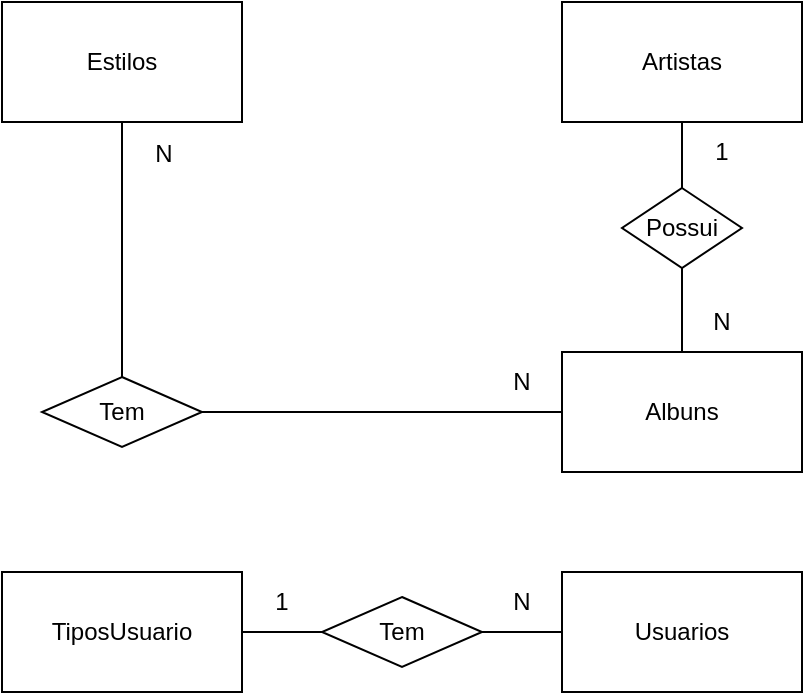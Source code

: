 <mxfile version="12.6.4" type="device" pages="2"><diagram id="7dJOvWdWiYLt6qQMQ8Sx" name="Conceitual"><mxGraphModel dx="1038" dy="553" grid="1" gridSize="10" guides="1" tooltips="1" connect="1" arrows="1" fold="1" page="1" pageScale="1" pageWidth="827" pageHeight="1169" math="0" shadow="0"><root><mxCell id="aX_xl9CeFfCrrGXX4JQm-0"/><mxCell id="aX_xl9CeFfCrrGXX4JQm-1" parent="aX_xl9CeFfCrrGXX4JQm-0"/><mxCell id="zQrqXuWmHcJwyHkUVZj7-1" style="edgeStyle=orthogonalEdgeStyle;rounded=0;orthogonalLoop=1;jettySize=auto;html=1;endArrow=none;endFill=0;" parent="aX_xl9CeFfCrrGXX4JQm-1" source="aX_xl9CeFfCrrGXX4JQm-2" target="Vj80M4_VVTL1nYuP6pt1-3" edge="1"><mxGeometry relative="1" as="geometry"/></mxCell><mxCell id="aX_xl9CeFfCrrGXX4JQm-2" value="Estilos" style="rounded=0;whiteSpace=wrap;html=1;" parent="aX_xl9CeFfCrrGXX4JQm-1" vertex="1"><mxGeometry x="160" y="200" width="120" height="60" as="geometry"/></mxCell><mxCell id="Vj80M4_VVTL1nYuP6pt1-7" style="edgeStyle=orthogonalEdgeStyle;rounded=0;orthogonalLoop=1;jettySize=auto;html=1;entryX=0.5;entryY=0;entryDx=0;entryDy=0;endArrow=none;endFill=0;" parent="aX_xl9CeFfCrrGXX4JQm-1" source="wq2ivGRgqH0PQKj1p3fi-0" target="Vj80M4_VVTL1nYuP6pt1-6" edge="1"><mxGeometry relative="1" as="geometry"/></mxCell><mxCell id="wq2ivGRgqH0PQKj1p3fi-0" value="Artistas" style="rounded=0;whiteSpace=wrap;html=1;" parent="aX_xl9CeFfCrrGXX4JQm-1" vertex="1"><mxGeometry x="440" y="200" width="120" height="60" as="geometry"/></mxCell><mxCell id="Vj80M4_VVTL1nYuP6pt1-0" value="Albuns" style="rounded=0;whiteSpace=wrap;html=1;" parent="aX_xl9CeFfCrrGXX4JQm-1" vertex="1"><mxGeometry x="440" y="375" width="120" height="60" as="geometry"/></mxCell><mxCell id="zQrqXuWmHcJwyHkUVZj7-6" style="edgeStyle=orthogonalEdgeStyle;rounded=0;orthogonalLoop=1;jettySize=auto;html=1;endArrow=none;endFill=0;" parent="aX_xl9CeFfCrrGXX4JQm-1" source="Vj80M4_VVTL1nYuP6pt1-2" target="zQrqXuWmHcJwyHkUVZj7-3" edge="1"><mxGeometry relative="1" as="geometry"/></mxCell><mxCell id="Vj80M4_VVTL1nYuP6pt1-2" value="TiposUsuario" style="rounded=0;whiteSpace=wrap;html=1;" parent="aX_xl9CeFfCrrGXX4JQm-1" vertex="1"><mxGeometry x="160" y="485" width="120" height="60" as="geometry"/></mxCell><mxCell id="zQrqXuWmHcJwyHkUVZj7-0" style="edgeStyle=orthogonalEdgeStyle;rounded=0;orthogonalLoop=1;jettySize=auto;html=1;endArrow=none;endFill=0;" parent="aX_xl9CeFfCrrGXX4JQm-1" source="Vj80M4_VVTL1nYuP6pt1-3" target="Vj80M4_VVTL1nYuP6pt1-0" edge="1"><mxGeometry relative="1" as="geometry"/></mxCell><mxCell id="Vj80M4_VVTL1nYuP6pt1-3" value="Tem" style="rhombus;whiteSpace=wrap;html=1;" parent="aX_xl9CeFfCrrGXX4JQm-1" vertex="1"><mxGeometry x="180" y="387.5" width="80" height="35" as="geometry"/></mxCell><mxCell id="Vj80M4_VVTL1nYuP6pt1-8" style="edgeStyle=orthogonalEdgeStyle;rounded=0;orthogonalLoop=1;jettySize=auto;html=1;endArrow=none;endFill=0;" parent="aX_xl9CeFfCrrGXX4JQm-1" source="Vj80M4_VVTL1nYuP6pt1-6" target="Vj80M4_VVTL1nYuP6pt1-0" edge="1"><mxGeometry relative="1" as="geometry"/></mxCell><mxCell id="Vj80M4_VVTL1nYuP6pt1-6" value="Possui" style="rhombus;whiteSpace=wrap;html=1;" parent="aX_xl9CeFfCrrGXX4JQm-1" vertex="1"><mxGeometry x="470" y="293" width="60" height="40" as="geometry"/></mxCell><mxCell id="Vj80M4_VVTL1nYuP6pt1-9" value="N" style="text;html=1;strokeColor=none;fillColor=none;align=center;verticalAlign=middle;whiteSpace=wrap;rounded=0;" parent="aX_xl9CeFfCrrGXX4JQm-1" vertex="1"><mxGeometry x="221" y="261" width="40" height="30" as="geometry"/></mxCell><mxCell id="Vj80M4_VVTL1nYuP6pt1-10" value="N" style="text;html=1;strokeColor=none;fillColor=none;align=center;verticalAlign=middle;whiteSpace=wrap;rounded=0;" parent="aX_xl9CeFfCrrGXX4JQm-1" vertex="1"><mxGeometry x="400" y="375" width="40" height="30" as="geometry"/></mxCell><mxCell id="Vj80M4_VVTL1nYuP6pt1-11" value="1" style="text;html=1;strokeColor=none;fillColor=none;align=center;verticalAlign=middle;whiteSpace=wrap;rounded=0;" parent="aX_xl9CeFfCrrGXX4JQm-1" vertex="1"><mxGeometry x="500" y="260" width="40" height="30" as="geometry"/></mxCell><mxCell id="Vj80M4_VVTL1nYuP6pt1-12" value="N" style="text;html=1;strokeColor=none;fillColor=none;align=center;verticalAlign=middle;whiteSpace=wrap;rounded=0;" parent="aX_xl9CeFfCrrGXX4JQm-1" vertex="1"><mxGeometry x="500" y="345" width="40" height="30" as="geometry"/></mxCell><mxCell id="zQrqXuWmHcJwyHkUVZj7-2" value="Usuarios" style="rounded=0;whiteSpace=wrap;html=1;" parent="aX_xl9CeFfCrrGXX4JQm-1" vertex="1"><mxGeometry x="440" y="485" width="120" height="60" as="geometry"/></mxCell><mxCell id="zQrqXuWmHcJwyHkUVZj7-7" style="edgeStyle=orthogonalEdgeStyle;rounded=0;orthogonalLoop=1;jettySize=auto;html=1;endArrow=none;endFill=0;" parent="aX_xl9CeFfCrrGXX4JQm-1" source="zQrqXuWmHcJwyHkUVZj7-3" target="zQrqXuWmHcJwyHkUVZj7-2" edge="1"><mxGeometry relative="1" as="geometry"/></mxCell><mxCell id="zQrqXuWmHcJwyHkUVZj7-3" value="Tem" style="rhombus;whiteSpace=wrap;html=1;" parent="aX_xl9CeFfCrrGXX4JQm-1" vertex="1"><mxGeometry x="320" y="497.5" width="80" height="35" as="geometry"/></mxCell><mxCell id="zQrqXuWmHcJwyHkUVZj7-8" value="1" style="text;html=1;strokeColor=none;fillColor=none;align=center;verticalAlign=middle;whiteSpace=wrap;rounded=0;" parent="aX_xl9CeFfCrrGXX4JQm-1" vertex="1"><mxGeometry x="280" y="485" width="40" height="30" as="geometry"/></mxCell><mxCell id="zQrqXuWmHcJwyHkUVZj7-9" value="N" style="text;html=1;strokeColor=none;fillColor=none;align=center;verticalAlign=middle;whiteSpace=wrap;rounded=0;" parent="aX_xl9CeFfCrrGXX4JQm-1" vertex="1"><mxGeometry x="400" y="485" width="40" height="30" as="geometry"/></mxCell></root></mxGraphModel></diagram><diagram id="cmI24PqQUFkgPhJUudbQ" name="Logico"><mxGraphModel dx="1038" dy="553" grid="1" gridSize="10" guides="1" tooltips="1" connect="1" arrows="1" fold="1" page="1" pageScale="1" pageWidth="827" pageHeight="1169" math="0" shadow="0"><root><mxCell id="0"/><mxCell id="1" parent="0"/><mxCell id="61gE2aHGFoS7yVYJqS2j-1" value="TiposUsuario" style="swimlane;fontStyle=0;childLayout=stackLayout;horizontal=1;startSize=26;fillColor=#e0e0e0;horizontalStack=0;resizeParent=1;resizeParentMax=0;resizeLast=0;collapsible=1;marginBottom=0;swimlaneFillColor=#ffffff;align=center;fontSize=14;" parent="1" vertex="1"><mxGeometry x="80" y="80" width="160" height="92" as="geometry"/></mxCell><mxCell id="61gE2aHGFoS7yVYJqS2j-2" value="IdTipoUsuario" style="shape=partialRectangle;top=0;left=0;right=0;bottom=1;align=left;verticalAlign=middle;fillColor=none;spacingLeft=34;spacingRight=4;overflow=hidden;rotatable=0;points=[[0,0.5],[1,0.5]];portConstraint=eastwest;dropTarget=0;fontStyle=5;fontSize=12;" parent="61gE2aHGFoS7yVYJqS2j-1" vertex="1"><mxGeometry y="26" width="160" height="30" as="geometry"/></mxCell><mxCell id="61gE2aHGFoS7yVYJqS2j-3" value="PK" style="shape=partialRectangle;top=0;left=0;bottom=0;fillColor=none;align=left;verticalAlign=middle;spacingLeft=4;spacingRight=4;overflow=hidden;rotatable=0;points=[];portConstraint=eastwest;part=1;fontSize=12;" parent="61gE2aHGFoS7yVYJqS2j-2" vertex="1" connectable="0"><mxGeometry width="30" height="30" as="geometry"/></mxCell><mxCell id="61gE2aHGFoS7yVYJqS2j-4" value="Titulo" style="shape=partialRectangle;top=0;left=0;right=0;bottom=0;align=left;verticalAlign=top;fillColor=none;spacingLeft=34;spacingRight=4;overflow=hidden;rotatable=0;points=[[0,0.5],[1,0.5]];portConstraint=eastwest;dropTarget=0;fontSize=12;" parent="61gE2aHGFoS7yVYJqS2j-1" vertex="1"><mxGeometry y="56" width="160" height="26" as="geometry"/></mxCell><mxCell id="61gE2aHGFoS7yVYJqS2j-5" value="" style="shape=partialRectangle;top=0;left=0;bottom=0;fillColor=none;align=left;verticalAlign=top;spacingLeft=4;spacingRight=4;overflow=hidden;rotatable=0;points=[];portConstraint=eastwest;part=1;fontSize=12;" parent="61gE2aHGFoS7yVYJqS2j-4" vertex="1" connectable="0"><mxGeometry width="30" height="26" as="geometry"/></mxCell><mxCell id="61gE2aHGFoS7yVYJqS2j-10" value="" style="shape=partialRectangle;top=0;left=0;right=0;bottom=0;align=left;verticalAlign=top;fillColor=none;spacingLeft=34;spacingRight=4;overflow=hidden;rotatable=0;points=[[0,0.5],[1,0.5]];portConstraint=eastwest;dropTarget=0;fontSize=12;" parent="61gE2aHGFoS7yVYJqS2j-1" vertex="1"><mxGeometry y="82" width="160" height="10" as="geometry"/></mxCell><mxCell id="61gE2aHGFoS7yVYJqS2j-11" value="" style="shape=partialRectangle;top=0;left=0;bottom=0;fillColor=none;align=left;verticalAlign=top;spacingLeft=4;spacingRight=4;overflow=hidden;rotatable=0;points=[];portConstraint=eastwest;part=1;fontSize=12;" parent="61gE2aHGFoS7yVYJqS2j-10" vertex="1" connectable="0"><mxGeometry width="30" height="10" as="geometry"/></mxCell><mxCell id="dZwyNlCJ51I1myGyPJUu-1" value="Usuarios" style="swimlane;fontStyle=0;childLayout=stackLayout;horizontal=1;startSize=26;fillColor=#e0e0e0;horizontalStack=0;resizeParent=1;resizeParentMax=0;resizeLast=0;collapsible=1;marginBottom=0;swimlaneFillColor=#ffffff;align=center;fontSize=14;" parent="1" vertex="1"><mxGeometry x="320" y="80" width="160" height="112" as="geometry"/></mxCell><mxCell id="dZwyNlCJ51I1myGyPJUu-2" value="IdUsuario" style="shape=partialRectangle;top=0;left=0;right=0;bottom=0;align=left;verticalAlign=middle;fillColor=none;spacingLeft=60;spacingRight=4;overflow=hidden;rotatable=0;points=[[0,0.5],[1,0.5]];portConstraint=eastwest;dropTarget=0;fontStyle=5;fontSize=12;" parent="dZwyNlCJ51I1myGyPJUu-1" vertex="1"><mxGeometry y="26" width="160" height="30" as="geometry"/></mxCell><mxCell id="dZwyNlCJ51I1myGyPJUu-3" value="PK" style="shape=partialRectangle;fontStyle=1;top=0;left=0;bottom=0;fillColor=none;align=left;verticalAlign=middle;spacingLeft=4;spacingRight=4;overflow=hidden;rotatable=0;points=[];portConstraint=eastwest;part=1;fontSize=12;" parent="dZwyNlCJ51I1myGyPJUu-2" vertex="1" connectable="0"><mxGeometry width="56" height="30" as="geometry"/></mxCell><mxCell id="dZwyNlCJ51I1myGyPJUu-4" value="IdTipoUsuario" style="shape=partialRectangle;top=0;left=0;right=0;bottom=1;align=left;verticalAlign=middle;fillColor=none;spacingLeft=60;spacingRight=4;overflow=hidden;rotatable=0;points=[[0,0.5],[1,0.5]];portConstraint=eastwest;dropTarget=0;fontStyle=5;fontSize=12;" parent="dZwyNlCJ51I1myGyPJUu-1" vertex="1"><mxGeometry y="56" width="160" height="30" as="geometry"/></mxCell><mxCell id="dZwyNlCJ51I1myGyPJUu-5" value="FK1" style="shape=partialRectangle;fontStyle=1;top=0;left=0;bottom=0;fillColor=none;align=left;verticalAlign=middle;spacingLeft=4;spacingRight=4;overflow=hidden;rotatable=0;points=[];portConstraint=eastwest;part=1;fontSize=12;" parent="dZwyNlCJ51I1myGyPJUu-4" vertex="1" connectable="0"><mxGeometry width="56" height="30" as="geometry"/></mxCell><mxCell id="dZwyNlCJ51I1myGyPJUu-6" value="Nome" style="shape=partialRectangle;top=0;left=0;right=0;bottom=0;align=left;verticalAlign=top;fillColor=none;spacingLeft=60;spacingRight=4;overflow=hidden;rotatable=0;points=[[0,0.5],[1,0.5]];portConstraint=eastwest;dropTarget=0;fontSize=12;" parent="dZwyNlCJ51I1myGyPJUu-1" vertex="1"><mxGeometry y="86" width="160" height="26" as="geometry"/></mxCell><mxCell id="dZwyNlCJ51I1myGyPJUu-7" value="" style="shape=partialRectangle;top=0;left=0;bottom=0;fillColor=none;align=left;verticalAlign=top;spacingLeft=4;spacingRight=4;overflow=hidden;rotatable=0;points=[];portConstraint=eastwest;part=1;fontSize=12;" parent="dZwyNlCJ51I1myGyPJUu-6" vertex="1" connectable="0"><mxGeometry width="56" height="26" as="geometry"/></mxCell><mxCell id="JC4zdvoPKS1AlvOUPBq8-1" value="" style="edgeStyle=entityRelationEdgeStyle;fontSize=12;html=1;endArrow=ERmany;" parent="1" source="61gE2aHGFoS7yVYJqS2j-2" target="dZwyNlCJ51I1myGyPJUu-4" edge="1"><mxGeometry width="100" height="100" relative="1" as="geometry"><mxPoint x="80" y="320" as="sourcePoint"/><mxPoint x="180" y="220" as="targetPoint"/></mxGeometry></mxCell><mxCell id="IJTnX5XD48vWkhEtAWmk-1" value="Artistas" style="swimlane;fontStyle=0;childLayout=stackLayout;horizontal=1;startSize=26;fillColor=#e0e0e0;horizontalStack=0;resizeParent=1;resizeParentMax=0;resizeLast=0;collapsible=1;marginBottom=0;swimlaneFillColor=#ffffff;align=center;fontSize=14;" parent="1" vertex="1"><mxGeometry x="80" y="240" width="160" height="92" as="geometry"/></mxCell><mxCell id="IJTnX5XD48vWkhEtAWmk-2" value="IdArtista" style="shape=partialRectangle;top=0;left=0;right=0;bottom=1;align=left;verticalAlign=middle;fillColor=none;spacingLeft=34;spacingRight=4;overflow=hidden;rotatable=0;points=[[0,0.5],[1,0.5]];portConstraint=eastwest;dropTarget=0;fontStyle=5;fontSize=12;" parent="IJTnX5XD48vWkhEtAWmk-1" vertex="1"><mxGeometry y="26" width="160" height="30" as="geometry"/></mxCell><mxCell id="IJTnX5XD48vWkhEtAWmk-3" value="PK" style="shape=partialRectangle;top=0;left=0;bottom=0;fillColor=none;align=left;verticalAlign=middle;spacingLeft=4;spacingRight=4;overflow=hidden;rotatable=0;points=[];portConstraint=eastwest;part=1;fontSize=12;" parent="IJTnX5XD48vWkhEtAWmk-2" vertex="1" connectable="0"><mxGeometry width="30" height="30" as="geometry"/></mxCell><mxCell id="IJTnX5XD48vWkhEtAWmk-4" value="Nome" style="shape=partialRectangle;top=0;left=0;right=0;bottom=0;align=left;verticalAlign=top;fillColor=none;spacingLeft=34;spacingRight=4;overflow=hidden;rotatable=0;points=[[0,0.5],[1,0.5]];portConstraint=eastwest;dropTarget=0;fontSize=12;" parent="IJTnX5XD48vWkhEtAWmk-1" vertex="1"><mxGeometry y="56" width="160" height="26" as="geometry"/></mxCell><mxCell id="IJTnX5XD48vWkhEtAWmk-5" value="" style="shape=partialRectangle;top=0;left=0;bottom=0;fillColor=none;align=left;verticalAlign=top;spacingLeft=4;spacingRight=4;overflow=hidden;rotatable=0;points=[];portConstraint=eastwest;part=1;fontSize=12;" parent="IJTnX5XD48vWkhEtAWmk-4" vertex="1" connectable="0"><mxGeometry width="30" height="26" as="geometry"/></mxCell><mxCell id="IJTnX5XD48vWkhEtAWmk-10" value="" style="shape=partialRectangle;top=0;left=0;right=0;bottom=0;align=left;verticalAlign=top;fillColor=none;spacingLeft=34;spacingRight=4;overflow=hidden;rotatable=0;points=[[0,0.5],[1,0.5]];portConstraint=eastwest;dropTarget=0;fontSize=12;" parent="IJTnX5XD48vWkhEtAWmk-1" vertex="1"><mxGeometry y="82" width="160" height="10" as="geometry"/></mxCell><mxCell id="IJTnX5XD48vWkhEtAWmk-11" value="" style="shape=partialRectangle;top=0;left=0;bottom=0;fillColor=none;align=left;verticalAlign=top;spacingLeft=4;spacingRight=4;overflow=hidden;rotatable=0;points=[];portConstraint=eastwest;part=1;fontSize=12;" parent="IJTnX5XD48vWkhEtAWmk-10" vertex="1" connectable="0"><mxGeometry width="30" height="10" as="geometry"/></mxCell><mxCell id="Mkf-nGc_z_1Rznks4Qjr-1" value="Albuns" style="swimlane;fontStyle=0;childLayout=stackLayout;horizontal=1;startSize=26;fillColor=#e0e0e0;horizontalStack=0;resizeParent=1;resizeParentMax=0;resizeLast=0;collapsible=1;marginBottom=0;swimlaneFillColor=#ffffff;align=center;fontSize=14;" parent="1" vertex="1"><mxGeometry x="320" y="240" width="160" height="220" as="geometry"/></mxCell><mxCell id="Mkf-nGc_z_1Rznks4Qjr-2" value="IdAlbum" style="shape=partialRectangle;top=0;left=0;right=0;bottom=0;align=left;verticalAlign=middle;fillColor=none;spacingLeft=60;spacingRight=4;overflow=hidden;rotatable=0;points=[[0,0.5],[1,0.5]];portConstraint=eastwest;dropTarget=0;fontStyle=5;fontSize=12;" parent="Mkf-nGc_z_1Rznks4Qjr-1" vertex="1"><mxGeometry y="26" width="160" height="30" as="geometry"/></mxCell><mxCell id="Mkf-nGc_z_1Rznks4Qjr-3" value="PK" style="shape=partialRectangle;fontStyle=1;top=0;left=0;bottom=0;fillColor=none;align=left;verticalAlign=middle;spacingLeft=4;spacingRight=4;overflow=hidden;rotatable=0;points=[];portConstraint=eastwest;part=1;fontSize=12;" parent="Mkf-nGc_z_1Rznks4Qjr-2" vertex="1" connectable="0"><mxGeometry width="56" height="30" as="geometry"/></mxCell><mxCell id="YmnfAIlgn_O82nde1FED-3" value="IdArtista" style="shape=partialRectangle;top=0;left=0;right=0;bottom=0;align=left;verticalAlign=middle;fillColor=none;spacingLeft=60;spacingRight=4;overflow=hidden;rotatable=0;points=[[0,0.5],[1,0.5]];portConstraint=eastwest;dropTarget=0;fontStyle=5;fontSize=12;" parent="Mkf-nGc_z_1Rznks4Qjr-1" vertex="1"><mxGeometry y="56" width="160" height="30" as="geometry"/></mxCell><mxCell id="YmnfAIlgn_O82nde1FED-4" value="FK1" style="shape=partialRectangle;fontStyle=1;top=0;left=0;bottom=0;fillColor=none;align=left;verticalAlign=middle;spacingLeft=4;spacingRight=4;overflow=hidden;rotatable=0;points=[];portConstraint=eastwest;part=1;fontSize=12;" parent="YmnfAIlgn_O82nde1FED-3" vertex="1" connectable="0"><mxGeometry width="56" height="30" as="geometry"/></mxCell><mxCell id="Mkf-nGc_z_1Rznks4Qjr-4" value="IdEstilo" style="shape=partialRectangle;top=0;left=0;right=0;bottom=1;align=left;verticalAlign=middle;fillColor=none;spacingLeft=60;spacingRight=4;overflow=hidden;rotatable=0;points=[[0,0.5],[1,0.5]];portConstraint=eastwest;dropTarget=0;fontStyle=5;fontSize=12;" parent="Mkf-nGc_z_1Rznks4Qjr-1" vertex="1"><mxGeometry y="86" width="160" height="30" as="geometry"/></mxCell><mxCell id="Mkf-nGc_z_1Rznks4Qjr-5" value="FK2" style="shape=partialRectangle;fontStyle=1;top=0;left=0;bottom=0;fillColor=none;align=left;verticalAlign=middle;spacingLeft=4;spacingRight=4;overflow=hidden;rotatable=0;points=[];portConstraint=eastwest;part=1;fontSize=12;" parent="Mkf-nGc_z_1Rznks4Qjr-4" vertex="1" connectable="0"><mxGeometry width="56" height="30" as="geometry"/></mxCell><mxCell id="Mkf-nGc_z_1Rznks4Qjr-6" value="Nome" style="shape=partialRectangle;top=0;left=0;right=0;bottom=0;align=left;verticalAlign=top;fillColor=none;spacingLeft=60;spacingRight=4;overflow=hidden;rotatable=0;points=[[0,0.5],[1,0.5]];portConstraint=eastwest;dropTarget=0;fontSize=12;" parent="Mkf-nGc_z_1Rznks4Qjr-1" vertex="1"><mxGeometry y="116" width="160" height="26" as="geometry"/></mxCell><mxCell id="Mkf-nGc_z_1Rznks4Qjr-7" value="" style="shape=partialRectangle;top=0;left=0;bottom=0;fillColor=none;align=left;verticalAlign=top;spacingLeft=4;spacingRight=4;overflow=hidden;rotatable=0;points=[];portConstraint=eastwest;part=1;fontSize=12;" parent="Mkf-nGc_z_1Rznks4Qjr-6" vertex="1" connectable="0"><mxGeometry width="56" height="26" as="geometry"/></mxCell><mxCell id="oRR-gqGWvZfZMGmFq2wJ-1" value="DataLancamento" style="shape=partialRectangle;top=0;left=0;right=0;bottom=0;align=left;verticalAlign=top;fillColor=none;spacingLeft=60;spacingRight=4;overflow=hidden;rotatable=0;points=[[0,0.5],[1,0.5]];portConstraint=eastwest;dropTarget=0;fontSize=12;" parent="Mkf-nGc_z_1Rznks4Qjr-1" vertex="1"><mxGeometry y="142" width="160" height="26" as="geometry"/></mxCell><mxCell id="oRR-gqGWvZfZMGmFq2wJ-2" value="" style="shape=partialRectangle;top=0;left=0;bottom=0;fillColor=none;align=left;verticalAlign=top;spacingLeft=4;spacingRight=4;overflow=hidden;rotatable=0;points=[];portConstraint=eastwest;part=1;fontSize=12;" parent="oRR-gqGWvZfZMGmFq2wJ-1" vertex="1" connectable="0"><mxGeometry width="56" height="26" as="geometry"/></mxCell><mxCell id="oRR-gqGWvZfZMGmFq2wJ-3" value="QtdMinutos" style="shape=partialRectangle;top=0;left=0;right=0;bottom=0;align=left;verticalAlign=top;fillColor=none;spacingLeft=60;spacingRight=4;overflow=hidden;rotatable=0;points=[[0,0.5],[1,0.5]];portConstraint=eastwest;dropTarget=0;fontSize=12;" parent="Mkf-nGc_z_1Rznks4Qjr-1" vertex="1"><mxGeometry y="168" width="160" height="26" as="geometry"/></mxCell><mxCell id="oRR-gqGWvZfZMGmFq2wJ-4" value="" style="shape=partialRectangle;top=0;left=0;bottom=0;fillColor=none;align=left;verticalAlign=top;spacingLeft=4;spacingRight=4;overflow=hidden;rotatable=0;points=[];portConstraint=eastwest;part=1;fontSize=12;" parent="oRR-gqGWvZfZMGmFq2wJ-3" vertex="1" connectable="0"><mxGeometry width="56" height="26" as="geometry"/></mxCell><mxCell id="oRR-gqGWvZfZMGmFq2wJ-5" value="Visualizacao" style="shape=partialRectangle;top=0;left=0;right=0;bottom=0;align=left;verticalAlign=top;fillColor=none;spacingLeft=60;spacingRight=4;overflow=hidden;rotatable=0;points=[[0,0.5],[1,0.5]];portConstraint=eastwest;dropTarget=0;fontSize=12;" parent="Mkf-nGc_z_1Rznks4Qjr-1" vertex="1"><mxGeometry y="194" width="160" height="26" as="geometry"/></mxCell><mxCell id="oRR-gqGWvZfZMGmFq2wJ-6" value="" style="shape=partialRectangle;top=0;left=0;bottom=0;fillColor=none;align=left;verticalAlign=top;spacingLeft=4;spacingRight=4;overflow=hidden;rotatable=0;points=[];portConstraint=eastwest;part=1;fontSize=12;" parent="oRR-gqGWvZfZMGmFq2wJ-5" vertex="1" connectable="0"><mxGeometry width="56" height="26" as="geometry"/></mxCell><mxCell id="FVeg1RjWQVTZV69smlPa-1" value="" style="edgeStyle=entityRelationEdgeStyle;fontSize=12;html=1;endArrow=ERmany;" parent="1" source="IJTnX5XD48vWkhEtAWmk-2" target="YmnfAIlgn_O82nde1FED-3" edge="1"><mxGeometry width="100" height="100" relative="1" as="geometry"><mxPoint x="240" y="192" as="sourcePoint"/><mxPoint x="320" y="222" as="targetPoint"/></mxGeometry></mxCell><mxCell id="ucNz9Jo5adKk4pJt1kpA-1" value="Estilos" style="swimlane;fontStyle=0;childLayout=stackLayout;horizontal=1;startSize=26;fillColor=#e0e0e0;horizontalStack=0;resizeParent=1;resizeParentMax=0;resizeLast=0;collapsible=1;marginBottom=0;swimlaneFillColor=#ffffff;align=center;fontSize=14;" parent="1" vertex="1"><mxGeometry x="560" y="240" width="160" height="82" as="geometry"/></mxCell><mxCell id="ucNz9Jo5adKk4pJt1kpA-6" value="IdEstilo" style="shape=partialRectangle;top=0;left=0;right=0;bottom=1;align=left;verticalAlign=middle;fillColor=none;spacingLeft=60;spacingRight=4;overflow=hidden;rotatable=0;points=[[0,0.5],[1,0.5]];portConstraint=eastwest;dropTarget=0;fontStyle=5;fontSize=12;" parent="ucNz9Jo5adKk4pJt1kpA-1" vertex="1"><mxGeometry y="26" width="160" height="30" as="geometry"/></mxCell><mxCell id="ucNz9Jo5adKk4pJt1kpA-7" value="PK" style="shape=partialRectangle;fontStyle=1;top=0;left=0;bottom=0;fillColor=none;align=left;verticalAlign=middle;spacingLeft=4;spacingRight=4;overflow=hidden;rotatable=0;points=[];portConstraint=eastwest;part=1;fontSize=12;" parent="ucNz9Jo5adKk4pJt1kpA-6" vertex="1" connectable="0"><mxGeometry width="56" height="30" as="geometry"/></mxCell><mxCell id="ucNz9Jo5adKk4pJt1kpA-8" value="Nome" style="shape=partialRectangle;top=0;left=0;right=0;bottom=0;align=left;verticalAlign=top;fillColor=none;spacingLeft=60;spacingRight=4;overflow=hidden;rotatable=0;points=[[0,0.5],[1,0.5]];portConstraint=eastwest;dropTarget=0;fontSize=12;" parent="ucNz9Jo5adKk4pJt1kpA-1" vertex="1"><mxGeometry y="56" width="160" height="26" as="geometry"/></mxCell><mxCell id="ucNz9Jo5adKk4pJt1kpA-9" value="" style="shape=partialRectangle;top=0;left=0;bottom=0;fillColor=none;align=left;verticalAlign=top;spacingLeft=4;spacingRight=4;overflow=hidden;rotatable=0;points=[];portConstraint=eastwest;part=1;fontSize=12;" parent="ucNz9Jo5adKk4pJt1kpA-8" vertex="1" connectable="0"><mxGeometry width="56" height="26" as="geometry"/></mxCell><mxCell id="Lbx2UY7g9hUl7XL_XYOA-1" value="" style="edgeStyle=entityRelationEdgeStyle;fontSize=12;html=1;endArrow=ERmany;startArrow=ERmany;" parent="1" source="Mkf-nGc_z_1Rznks4Qjr-4" edge="1"><mxGeometry width="100" height="100" relative="1" as="geometry"><mxPoint x="540" y="480" as="sourcePoint"/><mxPoint x="560" y="281" as="targetPoint"/></mxGeometry></mxCell></root></mxGraphModel></diagram></mxfile>